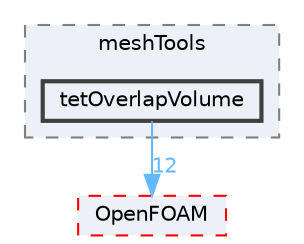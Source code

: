 digraph "src/meshTools/tetOverlapVolume"
{
 // LATEX_PDF_SIZE
  bgcolor="transparent";
  edge [fontname=Helvetica,fontsize=10,labelfontname=Helvetica,labelfontsize=10];
  node [fontname=Helvetica,fontsize=10,shape=box,height=0.2,width=0.4];
  compound=true
  subgraph clusterdir_ae30ad0bef50cf391b24c614251bb9fd {
    graph [ bgcolor="#edf0f7", pencolor="grey50", label="meshTools", fontname=Helvetica,fontsize=10 style="filled,dashed", URL="dir_ae30ad0bef50cf391b24c614251bb9fd.html",tooltip=""]
  dir_06f7c61eb3ae27549f2add221f25cc6b [label="tetOverlapVolume", fillcolor="#edf0f7", color="grey25", style="filled,bold", URL="dir_06f7c61eb3ae27549f2add221f25cc6b.html",tooltip=""];
  }
  dir_c5473ff19b20e6ec4dfe5c310b3778a8 [label="OpenFOAM", fillcolor="#edf0f7", color="red", style="filled,dashed", URL="dir_c5473ff19b20e6ec4dfe5c310b3778a8.html",tooltip=""];
  dir_06f7c61eb3ae27549f2add221f25cc6b->dir_c5473ff19b20e6ec4dfe5c310b3778a8 [headlabel="12", labeldistance=1.5 headhref="dir_003990_002695.html" href="dir_003990_002695.html" color="steelblue1" fontcolor="steelblue1"];
}
